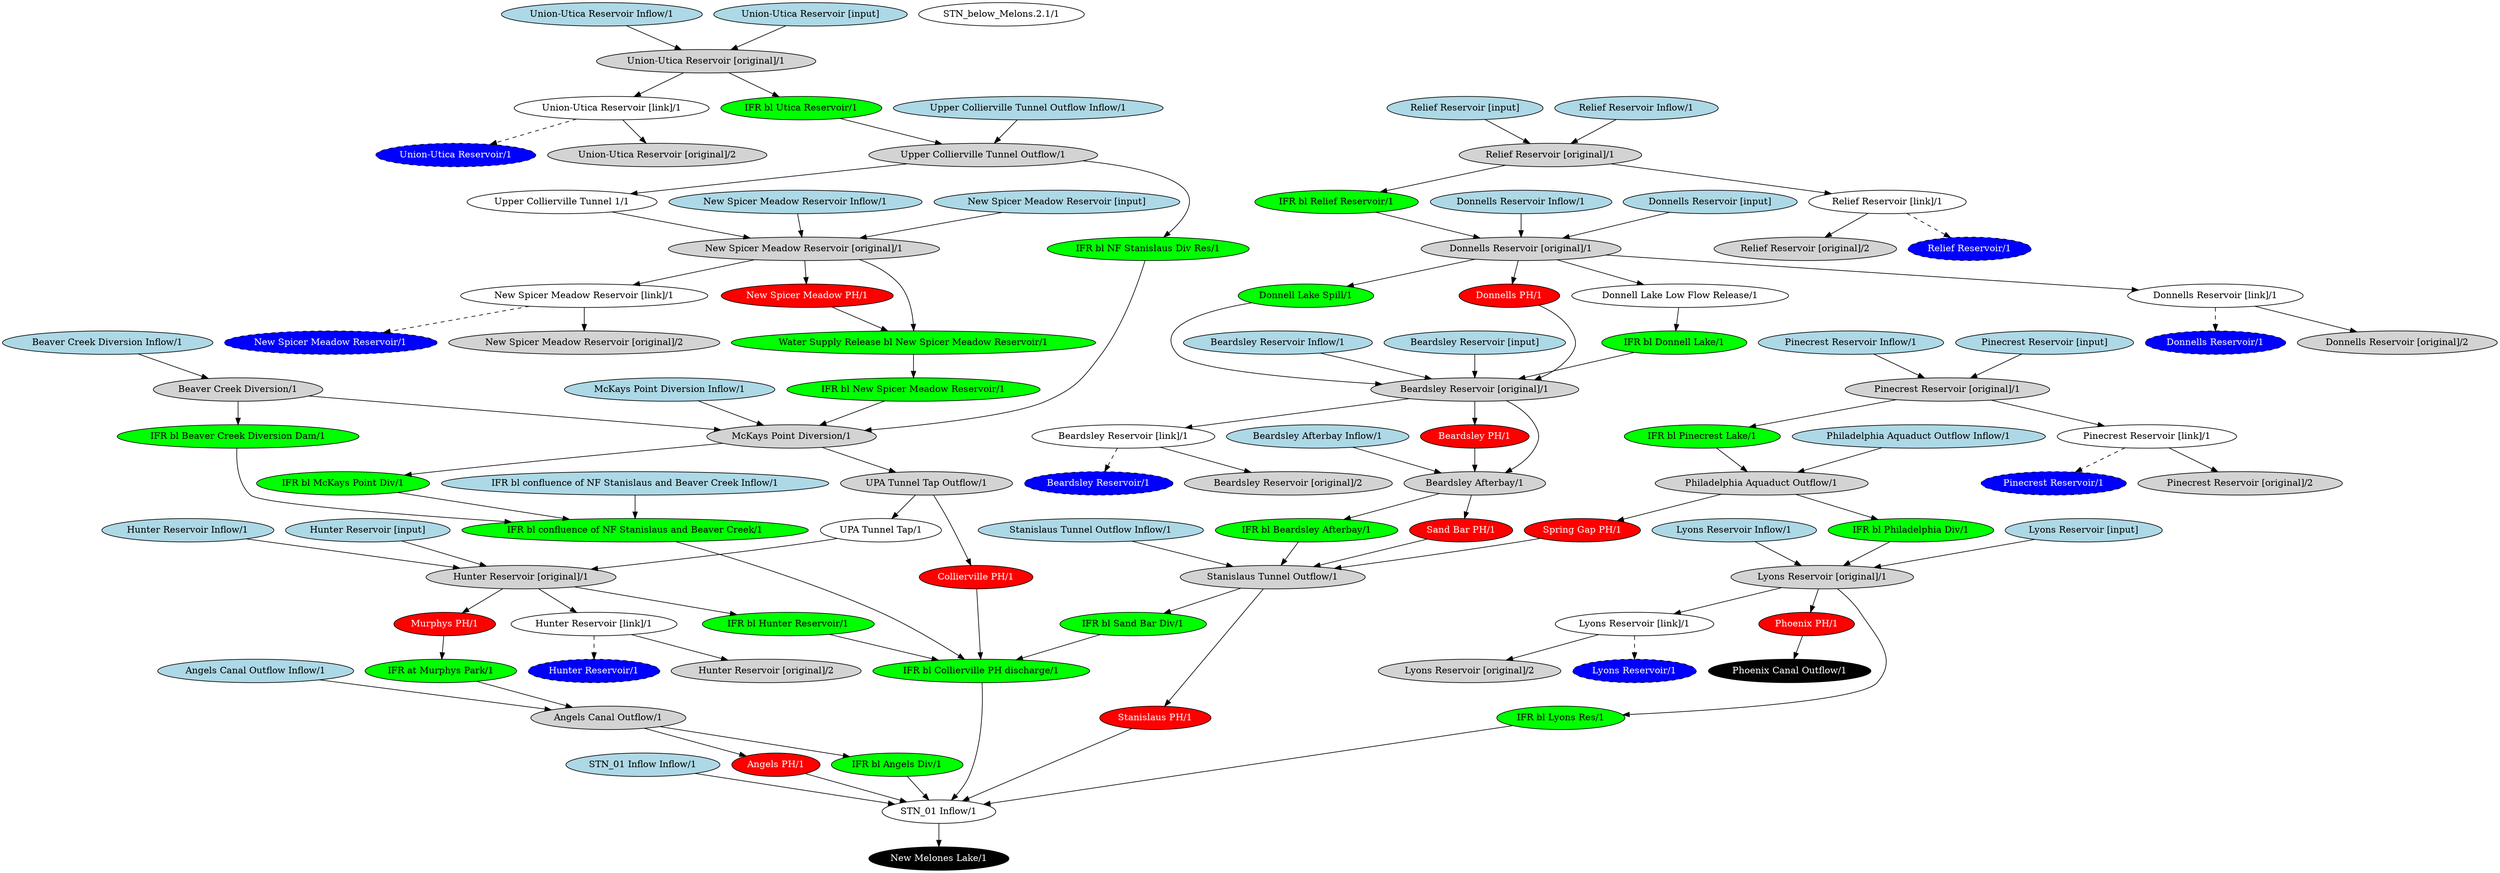 // stanislaus
digraph stanislaus {
	"STN_01 Inflow Inflow/1" [fillcolor=lightblue fontcolor=black shape=oval style=filled]
	"Angels Canal Outflow Inflow/1" [fillcolor=lightblue fontcolor=black shape=oval style=filled]
	"Hunter Reservoir Inflow/1" [fillcolor=lightblue fontcolor=black shape=oval style=filled]
	"IFR bl confluence of NF Stanislaus and Beaver Creek Inflow/1" [fillcolor=lightblue fontcolor=black shape=oval style=filled]
	"McKays Point Diversion Inflow/1" [fillcolor=lightblue fontcolor=black shape=oval style=filled]
	"Upper Collierville Tunnel Outflow Inflow/1" [fillcolor=lightblue fontcolor=black shape=oval style=filled]
	"Union-Utica Reservoir Inflow/1" [fillcolor=lightblue fontcolor=black shape=oval style=filled]
	"New Spicer Meadow Reservoir Inflow/1" [fillcolor=lightblue fontcolor=black shape=oval style=filled]
	"Beaver Creek Diversion Inflow/1" [fillcolor=lightblue fontcolor=black shape=oval style=filled]
	"Stanislaus Tunnel Outflow Inflow/1" [fillcolor=lightblue fontcolor=black shape=oval style=filled]
	"Beardsley Afterbay Inflow/1" [fillcolor=lightblue fontcolor=black shape=oval style=filled]
	"Beardsley Reservoir Inflow/1" [fillcolor=lightblue fontcolor=black shape=oval style=filled]
	"Donnells Reservoir Inflow/1" [fillcolor=lightblue fontcolor=black shape=oval style=filled]
	"Relief Reservoir Inflow/1" [fillcolor=lightblue fontcolor=black shape=oval style=filled]
	"Lyons Reservoir Inflow/1" [fillcolor=lightblue fontcolor=black shape=oval style=filled]
	"Philadelphia Aquaduct Outflow Inflow/1" [fillcolor=lightblue fontcolor=black shape=oval style=filled]
	"Pinecrest Reservoir Inflow/1" [fillcolor=lightblue fontcolor=black shape=oval style=filled]
	"Angels PH/1" [fillcolor=red fontcolor=white shape=oval style=filled]
	"Angels Canal Outflow/1" [fillcolor=lightgrey fontcolor=black shape=oval style=filled]
	"Beardsley Reservoir [original]/1" [fillcolor=lightgrey fontcolor=black shape=oval style=filled]
	"Beardsley Reservoir [input]" [fillcolor=lightblue fontcolor=black shape=oval style=filled]
	"Beardsley Reservoir [link]/1" [fillcolor=white fontcolor=black shape=oval style=filled]
	"Beardsley Reservoir/1" [fillcolor=blue fontcolor=white shape=oval style="filled,dashed"]
	"Beardsley Reservoir [link]/1" -> "Beardsley Reservoir/1" [style=dashed]
	"Beardsley Reservoir [original]/2" [fillcolor=lightgrey fontcolor=black shape=oval style=filled]
	"Beardsley PH/1" [fillcolor=red fontcolor=white shape=oval style=filled]
	"Beaver Creek Diversion/1" [fillcolor=lightgrey fontcolor=black shape=oval style=filled]
	"Collierville PH/1" [fillcolor=red fontcolor=white shape=oval style=filled]
	"Donnells PH/1" [fillcolor=red fontcolor=white shape=oval style=filled]
	"Donnells Reservoir [original]/1" [fillcolor=lightgrey fontcolor=black shape=oval style=filled]
	"Donnells Reservoir [input]" [fillcolor=lightblue fontcolor=black shape=oval style=filled]
	"Donnells Reservoir [link]/1" [fillcolor=white fontcolor=black shape=oval style=filled]
	"Donnells Reservoir/1" [fillcolor=blue fontcolor=white shape=oval style="filled,dashed"]
	"Donnells Reservoir [link]/1" -> "Donnells Reservoir/1" [style=dashed]
	"Donnells Reservoir [original]/2" [fillcolor=lightgrey fontcolor=black shape=oval style=filled]
	"Donnell Lake Low Flow Release/1" [fillcolor=white fontcolor=black shape=oval style=filled]
	"IFR bl Angels Div/1" [fillcolor=green fontcolor=black shape=oval style=filled]
	"IFR bl Collierville PH discharge/1" [fillcolor=green fontcolor=black shape=oval style=filled]
	"IFR at Murphys Park/1" [fillcolor=green fontcolor=black shape=oval style=filled]
	"IFR bl Donnell Lake/1" [fillcolor=green fontcolor=black shape=oval style=filled]
	"IFR bl Hunter Reservoir/1" [fillcolor=green fontcolor=black shape=oval style=filled]
	"IFR bl Lyons Res/1" [fillcolor=green fontcolor=black shape=oval style=filled]
	"IFR bl McKays Point Div/1" [fillcolor=green fontcolor=black shape=oval style=filled]
	"Water Supply Release bl New Spicer Meadow Reservoir/1" [fillcolor=green fontcolor=black shape=oval style=filled]
	"IFR bl New Spicer Meadow Reservoir/1" [fillcolor=green fontcolor=black shape=oval style=filled]
	"IFR bl Philadelphia Div/1" [fillcolor=green fontcolor=black shape=oval style=filled]
	"IFR bl Relief Reservoir/1" [fillcolor=green fontcolor=black shape=oval style=filled]
	"IFR bl Sand Bar Div/1" [fillcolor=green fontcolor=black shape=oval style=filled]
	"IFR bl NF Stanislaus Div Res/1" [fillcolor=green fontcolor=black shape=oval style=filled]
	"IFR bl Beaver Creek Diversion Dam/1" [fillcolor=green fontcolor=black shape=oval style=filled]
	"IFR bl confluence of NF Stanislaus and Beaver Creek/1" [fillcolor=green fontcolor=black shape=oval style=filled]
	"IFR bl Pinecrest Lake/1" [fillcolor=green fontcolor=black shape=oval style=filled]
	"IFR bl Utica Reservoir/1" [fillcolor=green fontcolor=black shape=oval style=filled]
	"IFR bl Beardsley Afterbay/1" [fillcolor=green fontcolor=black shape=oval style=filled]
	"Hunter Reservoir [original]/1" [fillcolor=lightgrey fontcolor=black shape=oval style=filled]
	"Hunter Reservoir [input]" [fillcolor=lightblue fontcolor=black shape=oval style=filled]
	"Hunter Reservoir [link]/1" [fillcolor=white fontcolor=black shape=oval style=filled]
	"Hunter Reservoir/1" [fillcolor=blue fontcolor=white shape=oval style="filled,dashed"]
	"Hunter Reservoir [link]/1" -> "Hunter Reservoir/1" [style=dashed]
	"Hunter Reservoir [original]/2" [fillcolor=lightgrey fontcolor=black shape=oval style=filled]
	"Lyons Reservoir [original]/1" [fillcolor=lightgrey fontcolor=black shape=oval style=filled]
	"Lyons Reservoir [input]" [fillcolor=lightblue fontcolor=black shape=oval style=filled]
	"Lyons Reservoir [link]/1" [fillcolor=white fontcolor=black shape=oval style=filled]
	"Lyons Reservoir/1" [fillcolor=blue fontcolor=white shape=oval style="filled,dashed"]
	"Lyons Reservoir [link]/1" -> "Lyons Reservoir/1" [style=dashed]
	"Lyons Reservoir [original]/2" [fillcolor=lightgrey fontcolor=black shape=oval style=filled]
	"McKays Point Diversion/1" [fillcolor=lightgrey fontcolor=black shape=oval style=filled]
	"Murphys PH/1" [fillcolor=red fontcolor=white shape=oval style=filled]
	"New Melones Lake/1" [fillcolor=black fontcolor=white shape=oval style=filled]
	"New Spicer Meadow Reservoir [original]/1" [fillcolor=lightgrey fontcolor=black shape=oval style=filled]
	"New Spicer Meadow Reservoir [input]" [fillcolor=lightblue fontcolor=black shape=oval style=filled]
	"New Spicer Meadow Reservoir [link]/1" [fillcolor=white fontcolor=black shape=oval style=filled]
	"New Spicer Meadow Reservoir/1" [fillcolor=blue fontcolor=white shape=oval style="filled,dashed"]
	"New Spicer Meadow Reservoir [link]/1" -> "New Spicer Meadow Reservoir/1" [style=dashed]
	"New Spicer Meadow Reservoir [original]/2" [fillcolor=lightgrey fontcolor=black shape=oval style=filled]
	"New Spicer Meadow PH/1" [fillcolor=red fontcolor=white shape=oval style=filled]
	"Philadelphia Aquaduct Outflow/1" [fillcolor=lightgrey fontcolor=black shape=oval style=filled]
	"Phoenix Canal Outflow/1" [fillcolor=black fontcolor=white shape=oval style=filled]
	"Phoenix PH/1" [fillcolor=red fontcolor=white shape=oval style=filled]
	"Pinecrest Reservoir [original]/1" [fillcolor=lightgrey fontcolor=black shape=oval style=filled]
	"Pinecrest Reservoir [input]" [fillcolor=lightblue fontcolor=black shape=oval style=filled]
	"Pinecrest Reservoir [link]/1" [fillcolor=white fontcolor=black shape=oval style=filled]
	"Pinecrest Reservoir/1" [fillcolor=blue fontcolor=white shape=oval style="filled,dashed"]
	"Pinecrest Reservoir [link]/1" -> "Pinecrest Reservoir/1" [style=dashed]
	"Pinecrest Reservoir [original]/2" [fillcolor=lightgrey fontcolor=black shape=oval style=filled]
	"Relief Reservoir [original]/1" [fillcolor=lightgrey fontcolor=black shape=oval style=filled]
	"Relief Reservoir [input]" [fillcolor=lightblue fontcolor=black shape=oval style=filled]
	"Relief Reservoir [link]/1" [fillcolor=white fontcolor=black shape=oval style=filled]
	"Relief Reservoir/1" [fillcolor=blue fontcolor=white shape=oval style="filled,dashed"]
	"Relief Reservoir [link]/1" -> "Relief Reservoir/1" [style=dashed]
	"Relief Reservoir [original]/2" [fillcolor=lightgrey fontcolor=black shape=oval style=filled]
	"Sand Bar PH/1" [fillcolor=red fontcolor=white shape=oval style=filled]
	"Beardsley Afterbay/1" [fillcolor=lightgrey fontcolor=black shape=oval style=filled]
	"Spring Gap PH/1" [fillcolor=red fontcolor=white shape=oval style=filled]
	"Stanislaus PH/1" [fillcolor=red fontcolor=white shape=oval style=filled]
	"Stanislaus Tunnel Outflow/1" [fillcolor=lightgrey fontcolor=black shape=oval style=filled]
	"STN_01 Inflow/1" [fillcolor=white fontcolor=black shape=oval style=filled]
	"Donnell Lake Spill/1" [fillcolor=green fontcolor=black shape=oval style=filled]
	"Union-Utica Reservoir [original]/1" [fillcolor=lightgrey fontcolor=black shape=oval style=filled]
	"Union-Utica Reservoir [input]" [fillcolor=lightblue fontcolor=black shape=oval style=filled]
	"Union-Utica Reservoir [link]/1" [fillcolor=white fontcolor=black shape=oval style=filled]
	"Union-Utica Reservoir/1" [fillcolor=blue fontcolor=white shape=oval style="filled,dashed"]
	"Union-Utica Reservoir [link]/1" -> "Union-Utica Reservoir/1" [style=dashed]
	"Union-Utica Reservoir [original]/2" [fillcolor=lightgrey fontcolor=black shape=oval style=filled]
	"UPA Tunnel Tap/1" [fillcolor=white fontcolor=black shape=oval style=filled]
	"UPA Tunnel Tap Outflow/1" [fillcolor=lightgrey fontcolor=black shape=oval style=filled]
	"Upper Collierville Tunnel Outflow/1" [fillcolor=lightgrey fontcolor=black shape=oval style=filled]
	"Upper Collierville Tunnel 1/1" [fillcolor=white fontcolor=black shape=oval style=filled]
	"STN_below_Melons.2.1/1" [fillcolor=white fontcolor=black shape=oval style=filled]
	"Beardsley Reservoir [input]" -> "Beardsley Reservoir [original]/1"
	"Beardsley Reservoir [original]/1" -> "Beardsley Reservoir [link]/1"
	"Beardsley Reservoir [link]/1" -> "Beardsley Reservoir [original]/2"
	"Donnells Reservoir [input]" -> "Donnells Reservoir [original]/1"
	"Donnells Reservoir [original]/1" -> "Donnells Reservoir [link]/1"
	"Donnells Reservoir [link]/1" -> "Donnells Reservoir [original]/2"
	"Hunter Reservoir [input]" -> "Hunter Reservoir [original]/1"
	"Hunter Reservoir [original]/1" -> "Hunter Reservoir [link]/1"
	"Hunter Reservoir [link]/1" -> "Hunter Reservoir [original]/2"
	"Lyons Reservoir [input]" -> "Lyons Reservoir [original]/1"
	"Lyons Reservoir [original]/1" -> "Lyons Reservoir [link]/1"
	"Lyons Reservoir [link]/1" -> "Lyons Reservoir [original]/2"
	"New Spicer Meadow Reservoir [input]" -> "New Spicer Meadow Reservoir [original]/1"
	"New Spicer Meadow Reservoir [original]/1" -> "New Spicer Meadow Reservoir [link]/1"
	"New Spicer Meadow Reservoir [link]/1" -> "New Spicer Meadow Reservoir [original]/2"
	"Pinecrest Reservoir [input]" -> "Pinecrest Reservoir [original]/1"
	"Pinecrest Reservoir [original]/1" -> "Pinecrest Reservoir [link]/1"
	"Pinecrest Reservoir [link]/1" -> "Pinecrest Reservoir [original]/2"
	"Relief Reservoir [input]" -> "Relief Reservoir [original]/1"
	"Relief Reservoir [original]/1" -> "Relief Reservoir [link]/1"
	"Relief Reservoir [link]/1" -> "Relief Reservoir [original]/2"
	"Union-Utica Reservoir [input]" -> "Union-Utica Reservoir [original]/1"
	"Union-Utica Reservoir [original]/1" -> "Union-Utica Reservoir [link]/1"
	"Union-Utica Reservoir [link]/1" -> "Union-Utica Reservoir [original]/2"
	"Angels Canal Outflow/1" -> "Angels PH/1"
	"Angels Canal Outflow/1" -> "IFR bl Angels Div/1"
	"Donnells Reservoir [original]/1" -> "Donnells PH/1"
	"Donnells Reservoir [original]/1" -> "Donnell Lake Low Flow Release/1"
	"Donnell Lake Low Flow Release/1" -> "IFR bl Donnell Lake/1"
	"Donnells Reservoir [original]/1" -> "Donnell Lake Spill/1"
	"Upper Collierville Tunnel Outflow/1" -> "IFR bl NF Stanislaus Div Res/1"
	"McKays Point Diversion/1" -> "UPA Tunnel Tap Outflow/1"
	"Hunter Reservoir [original]/1" -> "IFR bl Hunter Reservoir/1"
	"Water Supply Release bl New Spicer Meadow Reservoir/1" -> "IFR bl New Spicer Meadow Reservoir/1"
	"New Spicer Meadow Reservoir [original]/1" -> "New Spicer Meadow PH/1"
	"Philadelphia Aquaduct Outflow/1" -> "Spring Gap PH/1"
	"Pinecrest Reservoir [original]/1" -> "IFR bl Pinecrest Lake/1"
	"Relief Reservoir [original]/1" -> "IFR bl Relief Reservoir/1"
	"Beardsley Afterbay/1" -> "Sand Bar PH/1"
	"Stanislaus Tunnel Outflow/1" -> "Stanislaus PH/1"
	"STN_01 Inflow Inflow/1" -> "STN_01 Inflow/1"
	"McKays Point Diversion/1" -> "IFR bl McKays Point Div/1"
	"Union-Utica Reservoir [original]/1" -> "IFR bl Utica Reservoir/1"
	"Beardsley Afterbay/1" -> "IFR bl Beardsley Afterbay/1"
	"Beardsley Reservoir [original]/1" -> "Beardsley PH/1"
	"UPA Tunnel Tap Outflow/1" -> "UPA Tunnel Tap/1"
	"UPA Tunnel Tap/1" -> "Hunter Reservoir [original]/1"
	"UPA Tunnel Tap Outflow/1" -> "Collierville PH/1"
	"Stanislaus Tunnel Outflow/1" -> "IFR bl Sand Bar Div/1"
	"Lyons Reservoir [original]/1" -> "IFR bl Lyons Res/1"
	"STN_01 Inflow/1" -> "New Melones Lake/1"
	"Upper Collierville Tunnel Outflow/1" -> "Upper Collierville Tunnel 1/1"
	"Angels PH/1" -> "STN_01 Inflow/1"
	"IFR bl Angels Div/1" -> "STN_01 Inflow/1"
	"IFR bl Beaver Creek Diversion Dam/1" -> "IFR bl confluence of NF Stanislaus and Beaver Creek/1"
	"Beaver Creek Diversion/1" -> "IFR bl Beaver Creek Diversion Dam/1"
	"Beaver Creek Diversion/1" -> "McKays Point Diversion/1"
	"Phoenix PH/1" -> "Phoenix Canal Outflow/1"
	"New Spicer Meadow Reservoir [original]/1" -> "Water Supply Release bl New Spicer Meadow Reservoir/1"
	"New Spicer Meadow PH/1" -> "Water Supply Release bl New Spicer Meadow Reservoir/1"
	"Murphys PH/1" -> "IFR at Murphys Park/1"
	"IFR bl Sand Bar Div/1" -> "IFR bl Collierville PH discharge/1"
	"IFR bl Hunter Reservoir/1" -> "IFR bl Collierville PH discharge/1"
	"IFR bl confluence of NF Stanislaus and Beaver Creek/1" -> "IFR bl Collierville PH discharge/1"
	"Sand Bar PH/1" -> "Stanislaus Tunnel Outflow/1"
	"Philadelphia Aquaduct Outflow/1" -> "IFR bl Philadelphia Div/1"
	"IFR bl Lyons Res/1" -> "STN_01 Inflow/1"
	"Angels Canal Outflow Inflow/1" -> "Angels Canal Outflow/1"
	"IFR at Murphys Park/1" -> "Angels Canal Outflow/1"
	"IFR bl Collierville PH discharge/1" -> "STN_01 Inflow/1"
	"Hunter Reservoir Inflow/1" -> "Hunter Reservoir [original]/1"
	"IFR bl confluence of NF Stanislaus and Beaver Creek Inflow/1" -> "IFR bl confluence of NF Stanislaus and Beaver Creek/1"
	"IFR bl McKays Point Div/1" -> "IFR bl confluence of NF Stanislaus and Beaver Creek/1"
	"McKays Point Diversion Inflow/1" -> "McKays Point Diversion/1"
	"IFR bl New Spicer Meadow Reservoir/1" -> "McKays Point Diversion/1"
	"IFR bl NF Stanislaus Div Res/1" -> "McKays Point Diversion/1"
	"Upper Collierville Tunnel Outflow Inflow/1" -> "Upper Collierville Tunnel Outflow/1"
	"IFR bl Utica Reservoir/1" -> "Upper Collierville Tunnel Outflow/1"
	"Union-Utica Reservoir Inflow/1" -> "Union-Utica Reservoir [original]/1"
	"New Spicer Meadow Reservoir Inflow/1" -> "New Spicer Meadow Reservoir [original]/1"
	"Beaver Creek Diversion Inflow/1" -> "Beaver Creek Diversion/1"
	"Stanislaus Tunnel Outflow Inflow/1" -> "Stanislaus Tunnel Outflow/1"
	"IFR bl Beardsley Afterbay/1" -> "Stanislaus Tunnel Outflow/1"
	"Beardsley Afterbay Inflow/1" -> "Beardsley Afterbay/1"
	"Beardsley Reservoir [original]/1" -> "Beardsley Afterbay/1"
	"Beardsley PH/1" -> "Beardsley Afterbay/1"
	"Beardsley Reservoir Inflow/1" -> "Beardsley Reservoir [original]/1"
	"Donnell Lake Spill/1" -> "Beardsley Reservoir [original]/1"
	"IFR bl Donnell Lake/1" -> "Beardsley Reservoir [original]/1"
	"Donnells Reservoir Inflow/1" -> "Donnells Reservoir [original]/1"
	"Relief Reservoir Inflow/1" -> "Relief Reservoir [original]/1"
	"IFR bl Philadelphia Div/1" -> "Lyons Reservoir [original]/1"
	"Lyons Reservoir Inflow/1" -> "Lyons Reservoir [original]/1"
	"Philadelphia Aquaduct Outflow Inflow/1" -> "Philadelphia Aquaduct Outflow/1"
	"IFR bl Pinecrest Lake/1" -> "Philadelphia Aquaduct Outflow/1"
	"Pinecrest Reservoir Inflow/1" -> "Pinecrest Reservoir [original]/1"
	"IFR bl Relief Reservoir/1" -> "Donnells Reservoir [original]/1"
	"Hunter Reservoir [original]/1" -> "Murphys PH/1"
	"Donnells PH/1" -> "Beardsley Reservoir [original]/1"
	"Upper Collierville Tunnel 1/1" -> "New Spicer Meadow Reservoir [original]/1"
	"Collierville PH/1" -> "IFR bl Collierville PH discharge/1"
	"Stanislaus PH/1" -> "STN_01 Inflow/1"
	"Spring Gap PH/1" -> "Stanislaus Tunnel Outflow/1"
	"Lyons Reservoir [original]/1" -> "Phoenix PH/1"
}
